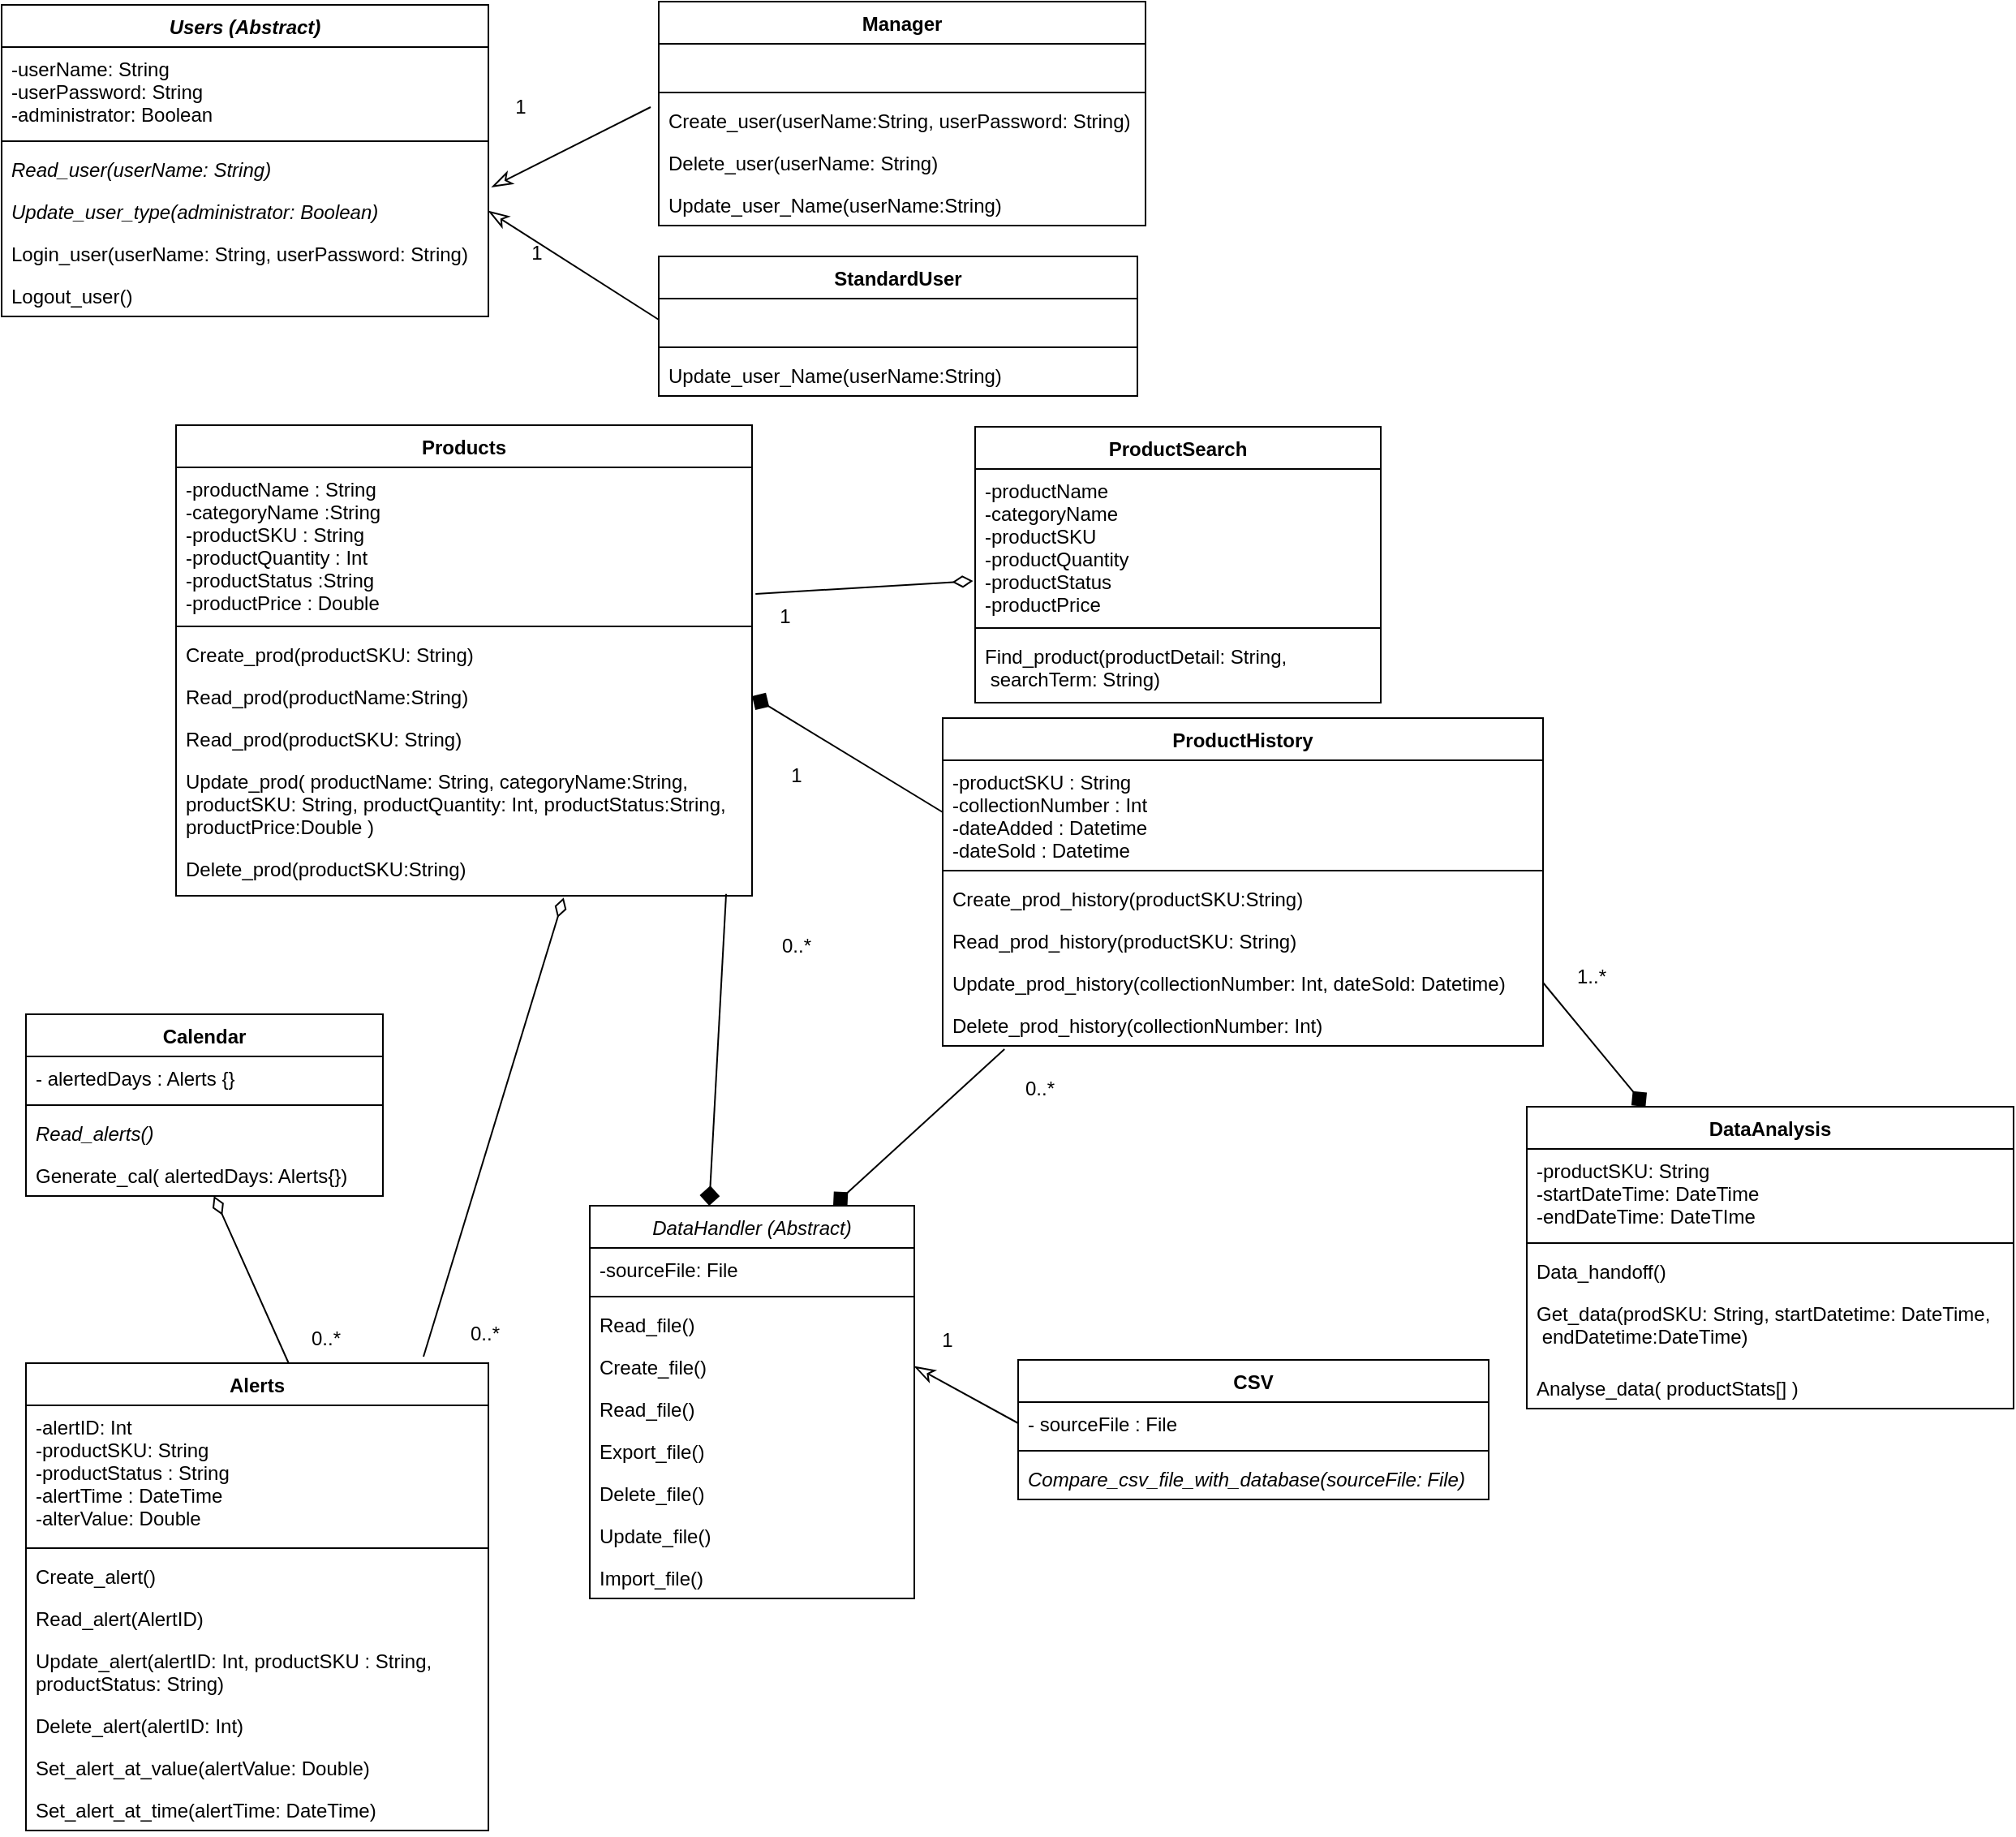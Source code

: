 <mxfile version="10.6.7" type="device"><diagram name="Page-1" id="l4ncxnLM87MIXU3sDr-u"><mxGraphModel dx="754" dy="604" grid="1" gridSize="10" guides="1" tooltips="1" connect="1" arrows="1" fold="1" page="1" pageScale="1" pageWidth="850" pageHeight="1100" math="0" shadow="0"><root><mxCell id="0"/><mxCell id="1" parent="0"/><mxCell id="mtJxGmEpOan1ADNmGABW-1" value="DataAnalysis" style="swimlane;fontStyle=1;align=center;verticalAlign=top;childLayout=stackLayout;horizontal=1;startSize=26;horizontalStack=0;resizeParent=1;resizeParentMax=0;resizeLast=0;collapsible=1;marginBottom=0;" parent="1" vertex="1"><mxGeometry x="950" y="706" width="300" height="186" as="geometry"/></mxCell><mxCell id="mtJxGmEpOan1ADNmGABW-2" value="-productSKU: String&#10;-startDateTime: DateTime&#10;-endDateTime: DateTIme&#10;" style="text;strokeColor=none;fillColor=none;align=left;verticalAlign=top;spacingLeft=4;spacingRight=4;overflow=hidden;rotatable=0;points=[[0,0.5],[1,0.5]];portConstraint=eastwest;" parent="mtJxGmEpOan1ADNmGABW-1" vertex="1"><mxGeometry y="26" width="300" height="54" as="geometry"/></mxCell><mxCell id="mtJxGmEpOan1ADNmGABW-3" value="" style="line;strokeWidth=1;fillColor=none;align=left;verticalAlign=middle;spacingTop=-1;spacingLeft=3;spacingRight=3;rotatable=0;labelPosition=right;points=[];portConstraint=eastwest;" parent="mtJxGmEpOan1ADNmGABW-1" vertex="1"><mxGeometry y="80" width="300" height="8" as="geometry"/></mxCell><mxCell id="mtJxGmEpOan1ADNmGABW-4" value="Data_handoff()" style="text;strokeColor=none;fillColor=none;align=left;verticalAlign=top;spacingLeft=4;spacingRight=4;overflow=hidden;rotatable=0;points=[[0,0.5],[1,0.5]];portConstraint=eastwest;" parent="mtJxGmEpOan1ADNmGABW-1" vertex="1"><mxGeometry y="88" width="300" height="26" as="geometry"/></mxCell><mxCell id="mtJxGmEpOan1ADNmGABW-62" value="Get_data(prodSKU: String, startDatetime: DateTime,&#10; endDatetime:DateTime)" style="text;strokeColor=none;fillColor=none;align=left;verticalAlign=top;spacingLeft=4;spacingRight=4;overflow=hidden;rotatable=0;points=[[0,0.5],[1,0.5]];portConstraint=eastwest;" parent="mtJxGmEpOan1ADNmGABW-1" vertex="1"><mxGeometry y="114" width="300" height="46" as="geometry"/></mxCell><mxCell id="mtJxGmEpOan1ADNmGABW-64" value="Analyse_data( productStats[] )" style="text;strokeColor=none;fillColor=none;align=left;verticalAlign=top;spacingLeft=4;spacingRight=4;overflow=hidden;rotatable=0;points=[[0,0.5],[1,0.5]];portConstraint=eastwest;" parent="mtJxGmEpOan1ADNmGABW-1" vertex="1"><mxGeometry y="160" width="300" height="26" as="geometry"/></mxCell><mxCell id="mtJxGmEpOan1ADNmGABW-5" value="Manager" style="swimlane;fontStyle=1;align=center;verticalAlign=top;childLayout=stackLayout;horizontal=1;startSize=26;horizontalStack=0;resizeParent=1;resizeParentMax=0;resizeLast=0;collapsible=1;marginBottom=0;" parent="1" vertex="1"><mxGeometry x="415" y="25" width="300" height="138" as="geometry"/></mxCell><mxCell id="mtJxGmEpOan1ADNmGABW-6" value=" " style="text;strokeColor=none;fillColor=none;align=left;verticalAlign=top;spacingLeft=4;spacingRight=4;overflow=hidden;rotatable=0;points=[[0,0.5],[1,0.5]];portConstraint=eastwest;" parent="mtJxGmEpOan1ADNmGABW-5" vertex="1"><mxGeometry y="26" width="300" height="26" as="geometry"/></mxCell><mxCell id="mtJxGmEpOan1ADNmGABW-7" value="" style="line;strokeWidth=1;fillColor=none;align=left;verticalAlign=middle;spacingTop=-1;spacingLeft=3;spacingRight=3;rotatable=0;labelPosition=right;points=[];portConstraint=eastwest;" parent="mtJxGmEpOan1ADNmGABW-5" vertex="1"><mxGeometry y="52" width="300" height="8" as="geometry"/></mxCell><mxCell id="mtJxGmEpOan1ADNmGABW-91" value="Create_user(userName:String, userPassword: String)" style="text;strokeColor=none;fillColor=none;align=left;verticalAlign=top;spacingLeft=4;spacingRight=4;overflow=hidden;rotatable=0;points=[[0,0.5],[1,0.5]];portConstraint=eastwest;" parent="mtJxGmEpOan1ADNmGABW-5" vertex="1"><mxGeometry y="60" width="300" height="26" as="geometry"/></mxCell><mxCell id="mtJxGmEpOan1ADNmGABW-92" value="Delete_user(userName: String)" style="text;strokeColor=none;fillColor=none;align=left;verticalAlign=top;spacingLeft=4;spacingRight=4;overflow=hidden;rotatable=0;points=[[0,0.5],[1,0.5]];portConstraint=eastwest;" parent="mtJxGmEpOan1ADNmGABW-5" vertex="1"><mxGeometry y="86" width="300" height="26" as="geometry"/></mxCell><mxCell id="3hBznctIgxE3OqU9VYNc-10" value="Update_user_Name(userName:String)" style="text;strokeColor=none;fillColor=none;align=left;verticalAlign=top;spacingLeft=4;spacingRight=4;overflow=hidden;rotatable=0;points=[[0,0.5],[1,0.5]];portConstraint=eastwest;fontStyle=0" parent="mtJxGmEpOan1ADNmGABW-5" vertex="1"><mxGeometry y="112" width="300" height="26" as="geometry"/></mxCell><mxCell id="mtJxGmEpOan1ADNmGABW-9" value="Users (Abstract)" style="swimlane;fontStyle=3;align=center;verticalAlign=top;childLayout=stackLayout;horizontal=1;startSize=26;horizontalStack=0;resizeParent=1;resizeParentMax=0;resizeLast=0;collapsible=1;marginBottom=0;" parent="1" vertex="1"><mxGeometry x="10" y="27" width="300" height="192" as="geometry"/></mxCell><mxCell id="mtJxGmEpOan1ADNmGABW-10" value="-userName: String&#10;-userPassword: String&#10;-administrator: Boolean" style="text;strokeColor=none;fillColor=none;align=left;verticalAlign=top;spacingLeft=4;spacingRight=4;overflow=hidden;rotatable=0;points=[[0,0.5],[1,0.5]];portConstraint=eastwest;" parent="mtJxGmEpOan1ADNmGABW-9" vertex="1"><mxGeometry y="26" width="300" height="54" as="geometry"/></mxCell><mxCell id="mtJxGmEpOan1ADNmGABW-11" value="" style="line;strokeWidth=1;fillColor=none;align=left;verticalAlign=middle;spacingTop=-1;spacingLeft=3;spacingRight=3;rotatable=0;labelPosition=right;points=[];portConstraint=eastwest;" parent="mtJxGmEpOan1ADNmGABW-9" vertex="1"><mxGeometry y="80" width="300" height="8" as="geometry"/></mxCell><mxCell id="mtJxGmEpOan1ADNmGABW-48" value="Read_user(userName: String)" style="text;strokeColor=none;fillColor=none;align=left;verticalAlign=top;spacingLeft=4;spacingRight=4;overflow=hidden;rotatable=0;points=[[0,0.5],[1,0.5]];portConstraint=eastwest;fontStyle=2" parent="mtJxGmEpOan1ADNmGABW-9" vertex="1"><mxGeometry y="88" width="300" height="26" as="geometry"/></mxCell><mxCell id="mtJxGmEpOan1ADNmGABW-49" value="Update_user_type(administrator: Boolean)" style="text;strokeColor=none;fillColor=none;align=left;verticalAlign=top;spacingLeft=4;spacingRight=4;overflow=hidden;rotatable=0;points=[[0,0.5],[1,0.5]];portConstraint=eastwest;fontStyle=2" parent="mtJxGmEpOan1ADNmGABW-9" vertex="1"><mxGeometry y="114" width="300" height="26" as="geometry"/></mxCell><mxCell id="mtJxGmEpOan1ADNmGABW-93" value="Login_user(userName: String, userPassword: String)" style="text;strokeColor=none;fillColor=none;align=left;verticalAlign=top;spacingLeft=4;spacingRight=4;overflow=hidden;rotatable=0;points=[[0,0.5],[1,0.5]];portConstraint=eastwest;" parent="mtJxGmEpOan1ADNmGABW-9" vertex="1"><mxGeometry y="140" width="300" height="26" as="geometry"/></mxCell><mxCell id="mtJxGmEpOan1ADNmGABW-94" value="Logout_user()" style="text;strokeColor=none;fillColor=none;align=left;verticalAlign=top;spacingLeft=4;spacingRight=4;overflow=hidden;rotatable=0;points=[[0,0.5],[1,0.5]];portConstraint=eastwest;" parent="mtJxGmEpOan1ADNmGABW-9" vertex="1"><mxGeometry y="166" width="300" height="26" as="geometry"/></mxCell><mxCell id="mtJxGmEpOan1ADNmGABW-13" value="CSV" style="swimlane;fontStyle=1;align=center;verticalAlign=top;childLayout=stackLayout;horizontal=1;startSize=26;horizontalStack=0;resizeParent=1;resizeParentMax=0;resizeLast=0;collapsible=1;marginBottom=0;" parent="1" vertex="1"><mxGeometry x="636.5" y="862" width="290" height="86" as="geometry"/></mxCell><mxCell id="mtJxGmEpOan1ADNmGABW-14" value="- sourceFile : File" style="text;strokeColor=none;fillColor=none;align=left;verticalAlign=top;spacingLeft=4;spacingRight=4;overflow=hidden;rotatable=0;points=[[0,0.5],[1,0.5]];portConstraint=eastwest;" parent="mtJxGmEpOan1ADNmGABW-13" vertex="1"><mxGeometry y="26" width="290" height="26" as="geometry"/></mxCell><mxCell id="mtJxGmEpOan1ADNmGABW-15" value="" style="line;strokeWidth=1;fillColor=none;align=left;verticalAlign=middle;spacingTop=-1;spacingLeft=3;spacingRight=3;rotatable=0;labelPosition=right;points=[];portConstraint=eastwest;" parent="mtJxGmEpOan1ADNmGABW-13" vertex="1"><mxGeometry y="52" width="290" height="8" as="geometry"/></mxCell><mxCell id="mtJxGmEpOan1ADNmGABW-86" value="Compare_csv_file_with_database(sourceFile: File)" style="text;strokeColor=none;fillColor=none;align=left;verticalAlign=top;spacingLeft=4;spacingRight=4;overflow=hidden;rotatable=0;points=[[0,0.5],[1,0.5]];portConstraint=eastwest;fontStyle=2" parent="mtJxGmEpOan1ADNmGABW-13" vertex="1"><mxGeometry y="60" width="290" height="26" as="geometry"/></mxCell><mxCell id="mtJxGmEpOan1ADNmGABW-17" value="ProductHistory" style="swimlane;fontStyle=1;align=center;verticalAlign=top;childLayout=stackLayout;horizontal=1;startSize=26;horizontalStack=0;resizeParent=1;resizeParentMax=0;resizeLast=0;collapsible=1;marginBottom=0;" parent="1" vertex="1"><mxGeometry x="590" y="466.5" width="370" height="202" as="geometry"/></mxCell><mxCell id="mtJxGmEpOan1ADNmGABW-18" value="-productSKU : String&#10;-collectionNumber : Int&#10;-dateAdded : Datetime&#10;-dateSold : Datetime&#10;" style="text;strokeColor=none;fillColor=none;align=left;verticalAlign=top;spacingLeft=4;spacingRight=4;overflow=hidden;rotatable=0;points=[[0,0.5],[1,0.5]];portConstraint=eastwest;" parent="mtJxGmEpOan1ADNmGABW-17" vertex="1"><mxGeometry y="26" width="370" height="64" as="geometry"/></mxCell><mxCell id="mtJxGmEpOan1ADNmGABW-19" value="" style="line;strokeWidth=1;fillColor=none;align=left;verticalAlign=middle;spacingTop=-1;spacingLeft=3;spacingRight=3;rotatable=0;labelPosition=right;points=[];portConstraint=eastwest;" parent="mtJxGmEpOan1ADNmGABW-17" vertex="1"><mxGeometry y="90" width="370" height="8" as="geometry"/></mxCell><mxCell id="mtJxGmEpOan1ADNmGABW-44" value="Create_prod_history(productSKU:String)" style="text;strokeColor=none;fillColor=none;align=left;verticalAlign=top;spacingLeft=4;spacingRight=4;overflow=hidden;rotatable=0;points=[[0,0.5],[1,0.5]];portConstraint=eastwest;" parent="mtJxGmEpOan1ADNmGABW-17" vertex="1"><mxGeometry y="98" width="370" height="26" as="geometry"/></mxCell><mxCell id="mtJxGmEpOan1ADNmGABW-47" value="Read_prod_history(productSKU: String)" style="text;strokeColor=none;fillColor=none;align=left;verticalAlign=top;spacingLeft=4;spacingRight=4;overflow=hidden;rotatable=0;points=[[0,0.5],[1,0.5]];portConstraint=eastwest;" parent="mtJxGmEpOan1ADNmGABW-17" vertex="1"><mxGeometry y="124" width="370" height="26" as="geometry"/></mxCell><mxCell id="mtJxGmEpOan1ADNmGABW-46" value="Update_prod_history(collectionNumber: Int, dateSold: Datetime)" style="text;strokeColor=none;fillColor=none;align=left;verticalAlign=top;spacingLeft=4;spacingRight=4;overflow=hidden;rotatable=0;points=[[0,0.5],[1,0.5]];portConstraint=eastwest;" parent="mtJxGmEpOan1ADNmGABW-17" vertex="1"><mxGeometry y="150" width="370" height="26" as="geometry"/></mxCell><mxCell id="mtJxGmEpOan1ADNmGABW-45" value="Delete_prod_history(collectionNumber: Int)" style="text;strokeColor=none;fillColor=none;align=left;verticalAlign=top;spacingLeft=4;spacingRight=4;overflow=hidden;rotatable=0;points=[[0,0.5],[1,0.5]];portConstraint=eastwest;" parent="mtJxGmEpOan1ADNmGABW-17" vertex="1"><mxGeometry y="176" width="370" height="26" as="geometry"/></mxCell><mxCell id="mtJxGmEpOan1ADNmGABW-21" value="Products" style="swimlane;fontStyle=1;align=center;verticalAlign=top;childLayout=stackLayout;horizontal=1;startSize=26;horizontalStack=0;resizeParent=1;resizeParentMax=0;resizeLast=0;collapsible=1;marginBottom=0;" parent="1" vertex="1"><mxGeometry x="117.5" y="286" width="355" height="290" as="geometry"/></mxCell><mxCell id="mtJxGmEpOan1ADNmGABW-22" value="-productName : String&#10;-categoryName :String&#10;-productSKU : String&#10;-productQuantity : Int&#10;-productStatus :String&#10;-productPrice : Double&#10;" style="text;strokeColor=none;fillColor=none;align=left;verticalAlign=top;spacingLeft=4;spacingRight=4;overflow=hidden;rotatable=0;points=[[0,0.5],[1,0.5]];portConstraint=eastwest;" parent="mtJxGmEpOan1ADNmGABW-21" vertex="1"><mxGeometry y="26" width="355" height="94" as="geometry"/></mxCell><mxCell id="mtJxGmEpOan1ADNmGABW-23" value="" style="line;strokeWidth=1;fillColor=none;align=left;verticalAlign=middle;spacingTop=-1;spacingLeft=3;spacingRight=3;rotatable=0;labelPosition=right;points=[];portConstraint=eastwest;" parent="mtJxGmEpOan1ADNmGABW-21" vertex="1"><mxGeometry y="120" width="355" height="8" as="geometry"/></mxCell><mxCell id="mtJxGmEpOan1ADNmGABW-24" value="Create_prod(productSKU: String)" style="text;strokeColor=none;fillColor=none;align=left;verticalAlign=top;spacingLeft=4;spacingRight=4;overflow=hidden;rotatable=0;points=[[0,0.5],[1,0.5]];portConstraint=eastwest;" parent="mtJxGmEpOan1ADNmGABW-21" vertex="1"><mxGeometry y="128" width="355" height="26" as="geometry"/></mxCell><mxCell id="Z5g-UaqKBxVS_y6jiODk-6" value="Read_prod(productName:String)&#10;" style="text;strokeColor=none;fillColor=none;align=left;verticalAlign=top;spacingLeft=4;spacingRight=4;overflow=hidden;rotatable=0;points=[[0,0.5],[1,0.5]];portConstraint=eastwest;" parent="mtJxGmEpOan1ADNmGABW-21" vertex="1"><mxGeometry y="154" width="355" height="26" as="geometry"/></mxCell><mxCell id="mtJxGmEpOan1ADNmGABW-28" value="Read_prod(productSKU: String)&#10;" style="text;strokeColor=none;fillColor=none;align=left;verticalAlign=top;spacingLeft=4;spacingRight=4;overflow=hidden;rotatable=0;points=[[0,0.5],[1,0.5]];portConstraint=eastwest;" parent="mtJxGmEpOan1ADNmGABW-21" vertex="1"><mxGeometry y="180" width="355" height="26" as="geometry"/></mxCell><mxCell id="mtJxGmEpOan1ADNmGABW-27" value="Update_prod( productName: String, categoryName:String,&#10;productSKU: String, productQuantity: Int, productStatus:String,&#10;productPrice:Double )" style="text;strokeColor=none;fillColor=none;align=left;verticalAlign=top;spacingLeft=4;spacingRight=4;overflow=hidden;rotatable=0;points=[[0,0.5],[1,0.5]];portConstraint=eastwest;" parent="mtJxGmEpOan1ADNmGABW-21" vertex="1"><mxGeometry y="206" width="355" height="54" as="geometry"/></mxCell><mxCell id="mtJxGmEpOan1ADNmGABW-26" value="Delete_prod(productSKU:String)" style="text;strokeColor=none;fillColor=none;align=left;verticalAlign=top;spacingLeft=4;spacingRight=4;overflow=hidden;rotatable=0;points=[[0,0.5],[1,0.5]];portConstraint=eastwest;" parent="mtJxGmEpOan1ADNmGABW-21" vertex="1"><mxGeometry y="260" width="355" height="30" as="geometry"/></mxCell><mxCell id="mtJxGmEpOan1ADNmGABW-51" value="Alerts" style="swimlane;fontStyle=1;align=center;verticalAlign=top;childLayout=stackLayout;horizontal=1;startSize=26;horizontalStack=0;resizeParent=1;resizeParentMax=0;resizeLast=0;collapsible=1;marginBottom=0;" parent="1" vertex="1"><mxGeometry x="25" y="864" width="285" height="288" as="geometry"/></mxCell><mxCell id="mtJxGmEpOan1ADNmGABW-52" value="-alertID: Int&#10;-productSKU: String&#10;-productStatus : String&#10;-alertTime : DateTime&#10;-alterValue: Double" style="text;strokeColor=none;fillColor=none;align=left;verticalAlign=top;spacingLeft=4;spacingRight=4;overflow=hidden;rotatable=0;points=[[0,0.5],[1,0.5]];portConstraint=eastwest;" parent="mtJxGmEpOan1ADNmGABW-51" vertex="1"><mxGeometry y="26" width="285" height="84" as="geometry"/></mxCell><mxCell id="mtJxGmEpOan1ADNmGABW-53" value="" style="line;strokeWidth=1;fillColor=none;align=left;verticalAlign=middle;spacingTop=-1;spacingLeft=3;spacingRight=3;rotatable=0;labelPosition=right;points=[];portConstraint=eastwest;" parent="mtJxGmEpOan1ADNmGABW-51" vertex="1"><mxGeometry y="110" width="285" height="8" as="geometry"/></mxCell><mxCell id="mtJxGmEpOan1ADNmGABW-54" value="Create_alert()" style="text;strokeColor=none;fillColor=none;align=left;verticalAlign=top;spacingLeft=4;spacingRight=4;overflow=hidden;rotatable=0;points=[[0,0.5],[1,0.5]];portConstraint=eastwest;" parent="mtJxGmEpOan1ADNmGABW-51" vertex="1"><mxGeometry y="118" width="285" height="26" as="geometry"/></mxCell><mxCell id="mtJxGmEpOan1ADNmGABW-55" value="Read_alert(AlertID)" style="text;strokeColor=none;fillColor=none;align=left;verticalAlign=top;spacingLeft=4;spacingRight=4;overflow=hidden;rotatable=0;points=[[0,0.5],[1,0.5]];portConstraint=eastwest;" parent="mtJxGmEpOan1ADNmGABW-51" vertex="1"><mxGeometry y="144" width="285" height="26" as="geometry"/></mxCell><mxCell id="mtJxGmEpOan1ADNmGABW-56" value="Update_alert(alertID: Int, productSKU : String,&#10;productStatus: String)" style="text;strokeColor=none;fillColor=none;align=left;verticalAlign=top;spacingLeft=4;spacingRight=4;overflow=hidden;rotatable=0;points=[[0,0.5],[1,0.5]];portConstraint=eastwest;" parent="mtJxGmEpOan1ADNmGABW-51" vertex="1"><mxGeometry y="170" width="285" height="40" as="geometry"/></mxCell><mxCell id="mtJxGmEpOan1ADNmGABW-57" value="Delete_alert(alertID: Int)" style="text;strokeColor=none;fillColor=none;align=left;verticalAlign=top;spacingLeft=4;spacingRight=4;overflow=hidden;rotatable=0;points=[[0,0.5],[1,0.5]];portConstraint=eastwest;" parent="mtJxGmEpOan1ADNmGABW-51" vertex="1"><mxGeometry y="210" width="285" height="26" as="geometry"/></mxCell><mxCell id="mtJxGmEpOan1ADNmGABW-100" value="Set_alert_at_value(alertValue: Double)" style="text;strokeColor=none;fillColor=none;align=left;verticalAlign=top;spacingLeft=4;spacingRight=4;overflow=hidden;rotatable=0;points=[[0,0.5],[1,0.5]];portConstraint=eastwest;" parent="mtJxGmEpOan1ADNmGABW-51" vertex="1"><mxGeometry y="236" width="285" height="26" as="geometry"/></mxCell><mxCell id="mtJxGmEpOan1ADNmGABW-101" value="Set_alert_at_time(alertTime: DateTime)" style="text;strokeColor=none;fillColor=none;align=left;verticalAlign=top;spacingLeft=4;spacingRight=4;overflow=hidden;rotatable=0;points=[[0,0.5],[1,0.5]];portConstraint=eastwest;" parent="mtJxGmEpOan1ADNmGABW-51" vertex="1"><mxGeometry y="262" width="285" height="26" as="geometry"/></mxCell><mxCell id="mtJxGmEpOan1ADNmGABW-72" value="DataHandler (Abstract)" style="swimlane;fontStyle=2;align=center;verticalAlign=top;childLayout=stackLayout;horizontal=1;startSize=26;horizontalStack=0;resizeParent=1;resizeParentMax=0;resizeLast=0;collapsible=1;marginBottom=0;" parent="1" vertex="1"><mxGeometry x="372.5" y="767" width="200" height="242" as="geometry"/></mxCell><mxCell id="mtJxGmEpOan1ADNmGABW-73" value="-sourceFile: File" style="text;strokeColor=none;fillColor=none;align=left;verticalAlign=top;spacingLeft=4;spacingRight=4;overflow=hidden;rotatable=0;points=[[0,0.5],[1,0.5]];portConstraint=eastwest;" parent="mtJxGmEpOan1ADNmGABW-72" vertex="1"><mxGeometry y="26" width="200" height="26" as="geometry"/></mxCell><mxCell id="mtJxGmEpOan1ADNmGABW-74" value="" style="line;strokeWidth=1;fillColor=none;align=left;verticalAlign=middle;spacingTop=-1;spacingLeft=3;spacingRight=3;rotatable=0;labelPosition=right;points=[];portConstraint=eastwest;" parent="mtJxGmEpOan1ADNmGABW-72" vertex="1"><mxGeometry y="52" width="200" height="8" as="geometry"/></mxCell><mxCell id="mtJxGmEpOan1ADNmGABW-75" value="Read_file()" style="text;strokeColor=none;fillColor=none;align=left;verticalAlign=top;spacingLeft=4;spacingRight=4;overflow=hidden;rotatable=0;points=[[0,0.5],[1,0.5]];portConstraint=eastwest;" parent="mtJxGmEpOan1ADNmGABW-72" vertex="1"><mxGeometry y="60" width="200" height="26" as="geometry"/></mxCell><mxCell id="mtJxGmEpOan1ADNmGABW-76" value="Create_file()" style="text;strokeColor=none;fillColor=none;align=left;verticalAlign=top;spacingLeft=4;spacingRight=4;overflow=hidden;rotatable=0;points=[[0,0.5],[1,0.5]];portConstraint=eastwest;" parent="mtJxGmEpOan1ADNmGABW-72" vertex="1"><mxGeometry y="86" width="200" height="26" as="geometry"/></mxCell><mxCell id="mtJxGmEpOan1ADNmGABW-77" value="Read_file()" style="text;strokeColor=none;fillColor=none;align=left;verticalAlign=top;spacingLeft=4;spacingRight=4;overflow=hidden;rotatable=0;points=[[0,0.5],[1,0.5]];portConstraint=eastwest;" parent="mtJxGmEpOan1ADNmGABW-72" vertex="1"><mxGeometry y="112" width="200" height="26" as="geometry"/></mxCell><mxCell id="mtJxGmEpOan1ADNmGABW-80" value="Export_file()" style="text;strokeColor=none;fillColor=none;align=left;verticalAlign=top;spacingLeft=4;spacingRight=4;overflow=hidden;rotatable=0;points=[[0,0.5],[1,0.5]];portConstraint=eastwest;" parent="mtJxGmEpOan1ADNmGABW-72" vertex="1"><mxGeometry y="138" width="200" height="26" as="geometry"/></mxCell><mxCell id="mtJxGmEpOan1ADNmGABW-79" value="Delete_file()" style="text;strokeColor=none;fillColor=none;align=left;verticalAlign=top;spacingLeft=4;spacingRight=4;overflow=hidden;rotatable=0;points=[[0,0.5],[1,0.5]];portConstraint=eastwest;" parent="mtJxGmEpOan1ADNmGABW-72" vertex="1"><mxGeometry y="164" width="200" height="26" as="geometry"/></mxCell><mxCell id="mtJxGmEpOan1ADNmGABW-78" value="Update_file()" style="text;strokeColor=none;fillColor=none;align=left;verticalAlign=top;spacingLeft=4;spacingRight=4;overflow=hidden;rotatable=0;points=[[0,0.5],[1,0.5]];portConstraint=eastwest;" parent="mtJxGmEpOan1ADNmGABW-72" vertex="1"><mxGeometry y="190" width="200" height="26" as="geometry"/></mxCell><mxCell id="mtJxGmEpOan1ADNmGABW-84" value="Import_file()" style="text;strokeColor=none;fillColor=none;align=left;verticalAlign=top;spacingLeft=4;spacingRight=4;overflow=hidden;rotatable=0;points=[[0,0.5],[1,0.5]];portConstraint=eastwest;" parent="mtJxGmEpOan1ADNmGABW-72" vertex="1"><mxGeometry y="216" width="200" height="26" as="geometry"/></mxCell><mxCell id="mtJxGmEpOan1ADNmGABW-87" value="StandardUser" style="swimlane;fontStyle=1;align=center;verticalAlign=top;childLayout=stackLayout;horizontal=1;startSize=26;horizontalStack=0;resizeParent=1;resizeParentMax=0;resizeLast=0;collapsible=1;marginBottom=0;" parent="1" vertex="1"><mxGeometry x="415" y="182" width="295" height="86" as="geometry"/></mxCell><mxCell id="mtJxGmEpOan1ADNmGABW-88" value=" " style="text;strokeColor=none;fillColor=none;align=left;verticalAlign=top;spacingLeft=4;spacingRight=4;overflow=hidden;rotatable=0;points=[[0,0.5],[1,0.5]];portConstraint=eastwest;" parent="mtJxGmEpOan1ADNmGABW-87" vertex="1"><mxGeometry y="26" width="295" height="26" as="geometry"/></mxCell><mxCell id="mtJxGmEpOan1ADNmGABW-89" value="" style="line;strokeWidth=1;fillColor=none;align=left;verticalAlign=middle;spacingTop=-1;spacingLeft=3;spacingRight=3;rotatable=0;labelPosition=right;points=[];portConstraint=eastwest;" parent="mtJxGmEpOan1ADNmGABW-87" vertex="1"><mxGeometry y="52" width="295" height="8" as="geometry"/></mxCell><mxCell id="Z5g-UaqKBxVS_y6jiODk-5" value="Update_user_Name(userName:String)" style="text;strokeColor=none;fillColor=none;align=left;verticalAlign=top;spacingLeft=4;spacingRight=4;overflow=hidden;rotatable=0;points=[[0,0.5],[1,0.5]];portConstraint=eastwest;fontStyle=0" parent="mtJxGmEpOan1ADNmGABW-87" vertex="1"><mxGeometry y="60" width="295" height="26" as="geometry"/></mxCell><mxCell id="mtJxGmEpOan1ADNmGABW-95" value="Calendar" style="swimlane;fontStyle=1;align=center;verticalAlign=top;childLayout=stackLayout;horizontal=1;startSize=26;horizontalStack=0;resizeParent=1;resizeParentMax=0;resizeLast=0;collapsible=1;marginBottom=0;" parent="1" vertex="1"><mxGeometry x="25" y="649" width="220" height="112" as="geometry"/></mxCell><mxCell id="mtJxGmEpOan1ADNmGABW-96" value="- alertedDays : Alerts {}" style="text;strokeColor=none;fillColor=none;align=left;verticalAlign=top;spacingLeft=4;spacingRight=4;overflow=hidden;rotatable=0;points=[[0,0.5],[1,0.5]];portConstraint=eastwest;" parent="mtJxGmEpOan1ADNmGABW-95" vertex="1"><mxGeometry y="26" width="220" height="26" as="geometry"/></mxCell><mxCell id="mtJxGmEpOan1ADNmGABW-97" value="" style="line;strokeWidth=1;fillColor=none;align=left;verticalAlign=middle;spacingTop=-1;spacingLeft=3;spacingRight=3;rotatable=0;labelPosition=right;points=[];portConstraint=eastwest;" parent="mtJxGmEpOan1ADNmGABW-95" vertex="1"><mxGeometry y="52" width="220" height="8" as="geometry"/></mxCell><mxCell id="mtJxGmEpOan1ADNmGABW-98" value="Read_alerts()" style="text;strokeColor=none;fillColor=none;align=left;verticalAlign=top;spacingLeft=4;spacingRight=4;overflow=hidden;rotatable=0;points=[[0,0.5],[1,0.5]];portConstraint=eastwest;fontStyle=2" parent="mtJxGmEpOan1ADNmGABW-95" vertex="1"><mxGeometry y="60" width="220" height="26" as="geometry"/></mxCell><mxCell id="mtJxGmEpOan1ADNmGABW-99" value="Generate_cal( alertedDays: Alerts{})" style="text;strokeColor=none;fillColor=none;align=left;verticalAlign=top;spacingLeft=4;spacingRight=4;overflow=hidden;rotatable=0;points=[[0,0.5],[1,0.5]];portConstraint=eastwest;fontStyle=0" parent="mtJxGmEpOan1ADNmGABW-95" vertex="1"><mxGeometry y="86" width="220" height="26" as="geometry"/></mxCell><mxCell id="mtJxGmEpOan1ADNmGABW-107" value="ProductSearch" style="swimlane;fontStyle=1;align=center;verticalAlign=top;childLayout=stackLayout;horizontal=1;startSize=26;horizontalStack=0;resizeParent=1;resizeParentMax=0;resizeLast=0;collapsible=1;marginBottom=0;" parent="1" vertex="1"><mxGeometry x="610" y="287" width="250" height="170" as="geometry"/></mxCell><mxCell id="mtJxGmEpOan1ADNmGABW-108" value="-productName&#10;-categoryName&#10;-productSKU&#10;-productQuantity&#10;-productStatus&#10;-productPrice&#10;&#10;" style="text;strokeColor=none;fillColor=none;align=left;verticalAlign=top;spacingLeft=4;spacingRight=4;overflow=hidden;rotatable=0;points=[[0,0.5],[1,0.5]];portConstraint=eastwest;" parent="mtJxGmEpOan1ADNmGABW-107" vertex="1"><mxGeometry y="26" width="250" height="94" as="geometry"/></mxCell><mxCell id="mtJxGmEpOan1ADNmGABW-109" value="" style="line;strokeWidth=1;fillColor=none;align=left;verticalAlign=middle;spacingTop=-1;spacingLeft=3;spacingRight=3;rotatable=0;labelPosition=right;points=[];portConstraint=eastwest;" parent="mtJxGmEpOan1ADNmGABW-107" vertex="1"><mxGeometry y="120" width="250" height="8" as="geometry"/></mxCell><mxCell id="mtJxGmEpOan1ADNmGABW-110" value="Find_product(productDetail: String,&#10; searchTerm: String)" style="text;strokeColor=none;fillColor=none;align=left;verticalAlign=top;spacingLeft=4;spacingRight=4;overflow=hidden;rotatable=0;points=[[0,0.5],[1,0.5]];portConstraint=eastwest;" parent="mtJxGmEpOan1ADNmGABW-107" vertex="1"><mxGeometry y="128" width="250" height="42" as="geometry"/></mxCell><mxCell id="Z5g-UaqKBxVS_y6jiODk-3" value="" style="endArrow=classicThin;html=1;entryX=1.007;entryY=-0.067;entryDx=0;entryDy=0;entryPerimeter=0;endFill=0;startSize=10;endSize=10;" parent="1" target="mtJxGmEpOan1ADNmGABW-49" edge="1"><mxGeometry width="50" height="50" relative="1" as="geometry"><mxPoint x="410" y="90" as="sourcePoint"/><mxPoint x="280" y="80" as="targetPoint"/></mxGeometry></mxCell><mxCell id="Z5g-UaqKBxVS_y6jiODk-4" value="" style="endArrow=classicThin;html=1;exitX=0;exitY=0.5;exitDx=0;exitDy=0;entryX=1;entryY=0.5;entryDx=0;entryDy=0;endFill=0;startSize=10;endSize=10;" parent="1" source="mtJxGmEpOan1ADNmGABW-88" target="mtJxGmEpOan1ADNmGABW-49" edge="1"><mxGeometry width="50" height="50" relative="1" as="geometry"><mxPoint x="330.176" y="88.118" as="sourcePoint"/><mxPoint x="211.353" y="149.294" as="targetPoint"/></mxGeometry></mxCell><mxCell id="Z5g-UaqKBxVS_y6jiODk-18" value="" style="endArrow=diamondThin;html=1;endFill=0;startSize=10;endSize=10;exitX=1.006;exitY=0.83;exitDx=0;exitDy=0;exitPerimeter=0;startArrow=none;startFill=0;entryX=-0.005;entryY=0.734;entryDx=0;entryDy=0;entryPerimeter=0;" parent="1" source="mtJxGmEpOan1ADNmGABW-22" target="mtJxGmEpOan1ADNmGABW-108" edge="1"><mxGeometry width="50" height="50" relative="1" as="geometry"><mxPoint x="639.176" y="469" as="sourcePoint"/><mxPoint x="560" y="340" as="targetPoint"/></mxGeometry></mxCell><mxCell id="Z5g-UaqKBxVS_y6jiODk-19" value="" style="endArrow=classicThin;html=1;entryX=1;entryY=0.5;entryDx=0;entryDy=0;endFill=0;startSize=10;endSize=10;exitX=0;exitY=0.5;exitDx=0;exitDy=0;" parent="1" source="mtJxGmEpOan1ADNmGABW-14" target="mtJxGmEpOan1ADNmGABW-76" edge="1"><mxGeometry width="50" height="50" relative="1" as="geometry"><mxPoint x="704.176" y="984" as="sourcePoint"/><mxPoint x="590.059" y="885.176" as="targetPoint"/></mxGeometry></mxCell><mxCell id="Z5g-UaqKBxVS_y6jiODk-15" value="" style="endArrow=diamond;html=1;endFill=1;startSize=10;endSize=10;exitX=0;exitY=0.5;exitDx=0;exitDy=0;entryX=1;entryY=0.5;entryDx=0;entryDy=0;" parent="1" source="mtJxGmEpOan1ADNmGABW-18" target="Z5g-UaqKBxVS_y6jiODk-6" edge="1"><mxGeometry width="50" height="50" relative="1" as="geometry"><mxPoint x="920" y="390" as="sourcePoint"/><mxPoint x="510" y="450" as="targetPoint"/></mxGeometry></mxCell><mxCell id="Z5g-UaqKBxVS_y6jiODk-20" value="" style="endArrow=diamondThin;html=1;endFill=0;startSize=10;endSize=10;exitX=0.568;exitY=0;exitDx=0;exitDy=0;exitPerimeter=0;" parent="1" source="mtJxGmEpOan1ADNmGABW-51" target="mtJxGmEpOan1ADNmGABW-99" edge="1"><mxGeometry width="50" height="50" relative="1" as="geometry"><mxPoint x="210" y="860" as="sourcePoint"/><mxPoint x="160.059" y="741.176" as="targetPoint"/></mxGeometry></mxCell><mxCell id="Z5g-UaqKBxVS_y6jiODk-21" value="" style="endArrow=diamond;html=1;endFill=1;startSize=10;endSize=10;exitX=1;exitY=0.5;exitDx=0;exitDy=0;" parent="1" source="mtJxGmEpOan1ADNmGABW-46" target="mtJxGmEpOan1ADNmGABW-1" edge="1"><mxGeometry width="50" height="50" relative="1" as="geometry"><mxPoint x="1130.176" y="671" as="sourcePoint"/><mxPoint x="1016.059" y="572.176" as="targetPoint"/></mxGeometry></mxCell><mxCell id="3hBznctIgxE3OqU9VYNc-1" value="1" style="text;html=1;strokeColor=none;fillColor=none;align=center;verticalAlign=middle;whiteSpace=wrap;rounded=0;" parent="1" vertex="1"><mxGeometry x="472.5" y="394" width="40" height="20" as="geometry"/></mxCell><mxCell id="3hBznctIgxE3OqU9VYNc-3" value="0..*" style="text;html=1;strokeColor=none;fillColor=none;align=center;verticalAlign=middle;whiteSpace=wrap;rounded=0;" parent="1" vertex="1"><mxGeometry x="190" y="839" width="40" height="20" as="geometry"/></mxCell><mxCell id="3hBznctIgxE3OqU9VYNc-4" value="1" style="text;html=1;strokeColor=none;fillColor=none;align=center;verticalAlign=middle;whiteSpace=wrap;rounded=0;" parent="1" vertex="1"><mxGeometry x="572.5" y="840" width="40" height="20" as="geometry"/></mxCell><mxCell id="3hBznctIgxE3OqU9VYNc-5" value="1..*" style="text;html=1;strokeColor=none;fillColor=none;align=center;verticalAlign=middle;whiteSpace=wrap;rounded=0;" parent="1" vertex="1"><mxGeometry x="970" y="616" width="40" height="20" as="geometry"/></mxCell><mxCell id="3hBznctIgxE3OqU9VYNc-7" value="1" style="text;html=1;strokeColor=none;fillColor=none;align=center;verticalAlign=middle;whiteSpace=wrap;rounded=0;" parent="1" vertex="1"><mxGeometry x="480" y="492" width="40" height="20" as="geometry"/></mxCell><mxCell id="3hBznctIgxE3OqU9VYNc-8" value="1" style="text;html=1;strokeColor=none;fillColor=none;align=center;verticalAlign=middle;whiteSpace=wrap;rounded=0;" parent="1" vertex="1"><mxGeometry x="310" y="80" width="40" height="20" as="geometry"/></mxCell><mxCell id="3hBznctIgxE3OqU9VYNc-9" value="1" style="text;html=1;strokeColor=none;fillColor=none;align=center;verticalAlign=middle;whiteSpace=wrap;rounded=0;" parent="1" vertex="1"><mxGeometry x="320" y="170" width="40" height="20" as="geometry"/></mxCell><mxCell id="3hBznctIgxE3OqU9VYNc-11" value="" style="endArrow=diamondThin;html=1;endFill=0;startSize=10;endSize=10;startArrow=none;startFill=0;entryX=0.673;entryY=1.038;entryDx=0;entryDy=0;entryPerimeter=0;" parent="1" target="mtJxGmEpOan1ADNmGABW-26" edge="1"><mxGeometry width="50" height="50" relative="1" as="geometry"><mxPoint x="270" y="860" as="sourcePoint"/><mxPoint x="440" y="610.5" as="targetPoint"/></mxGeometry></mxCell><mxCell id="3hBznctIgxE3OqU9VYNc-12" value="0..*" style="text;html=1;strokeColor=none;fillColor=none;align=center;verticalAlign=middle;whiteSpace=wrap;rounded=0;" parent="1" vertex="1"><mxGeometry x="287.5" y="836" width="40" height="20" as="geometry"/></mxCell><mxCell id="3hBznctIgxE3OqU9VYNc-14" value="" style="endArrow=diamond;html=1;endFill=1;startSize=10;endSize=10;exitX=0.955;exitY=0.962;exitDx=0;exitDy=0;entryX=0.368;entryY=0;entryDx=0;entryDy=0;entryPerimeter=0;exitPerimeter=0;" parent="1" source="mtJxGmEpOan1ADNmGABW-26" target="mtJxGmEpOan1ADNmGABW-72" edge="1"><mxGeometry width="50" height="50" relative="1" as="geometry"><mxPoint x="560" y="688" as="sourcePoint"/><mxPoint x="440" y="637" as="targetPoint"/></mxGeometry></mxCell><mxCell id="3hBznctIgxE3OqU9VYNc-15" value="" style="endArrow=diamond;html=1;endFill=1;startSize=10;endSize=10;exitX=0.103;exitY=1.077;exitDx=0;exitDy=0;entryX=0.75;entryY=0;entryDx=0;entryDy=0;exitPerimeter=0;" parent="1" source="mtJxGmEpOan1ADNmGABW-45" target="mtJxGmEpOan1ADNmGABW-72" edge="1"><mxGeometry width="50" height="50" relative="1" as="geometry"><mxPoint x="632.5" y="726.5" as="sourcePoint"/><mxPoint x="512.5" y="675.5" as="targetPoint"/></mxGeometry></mxCell><mxCell id="3hBznctIgxE3OqU9VYNc-17" value="0..*" style="text;html=1;strokeColor=none;fillColor=none;align=center;verticalAlign=middle;whiteSpace=wrap;rounded=0;" parent="1" vertex="1"><mxGeometry x="480" y="596.5" width="40" height="20" as="geometry"/></mxCell><mxCell id="3hBznctIgxE3OqU9VYNc-18" value="0..*" style="text;html=1;strokeColor=none;fillColor=none;align=center;verticalAlign=middle;whiteSpace=wrap;rounded=0;" parent="1" vertex="1"><mxGeometry x="630" y="685" width="40" height="20" as="geometry"/></mxCell></root></mxGraphModel></diagram></mxfile>
